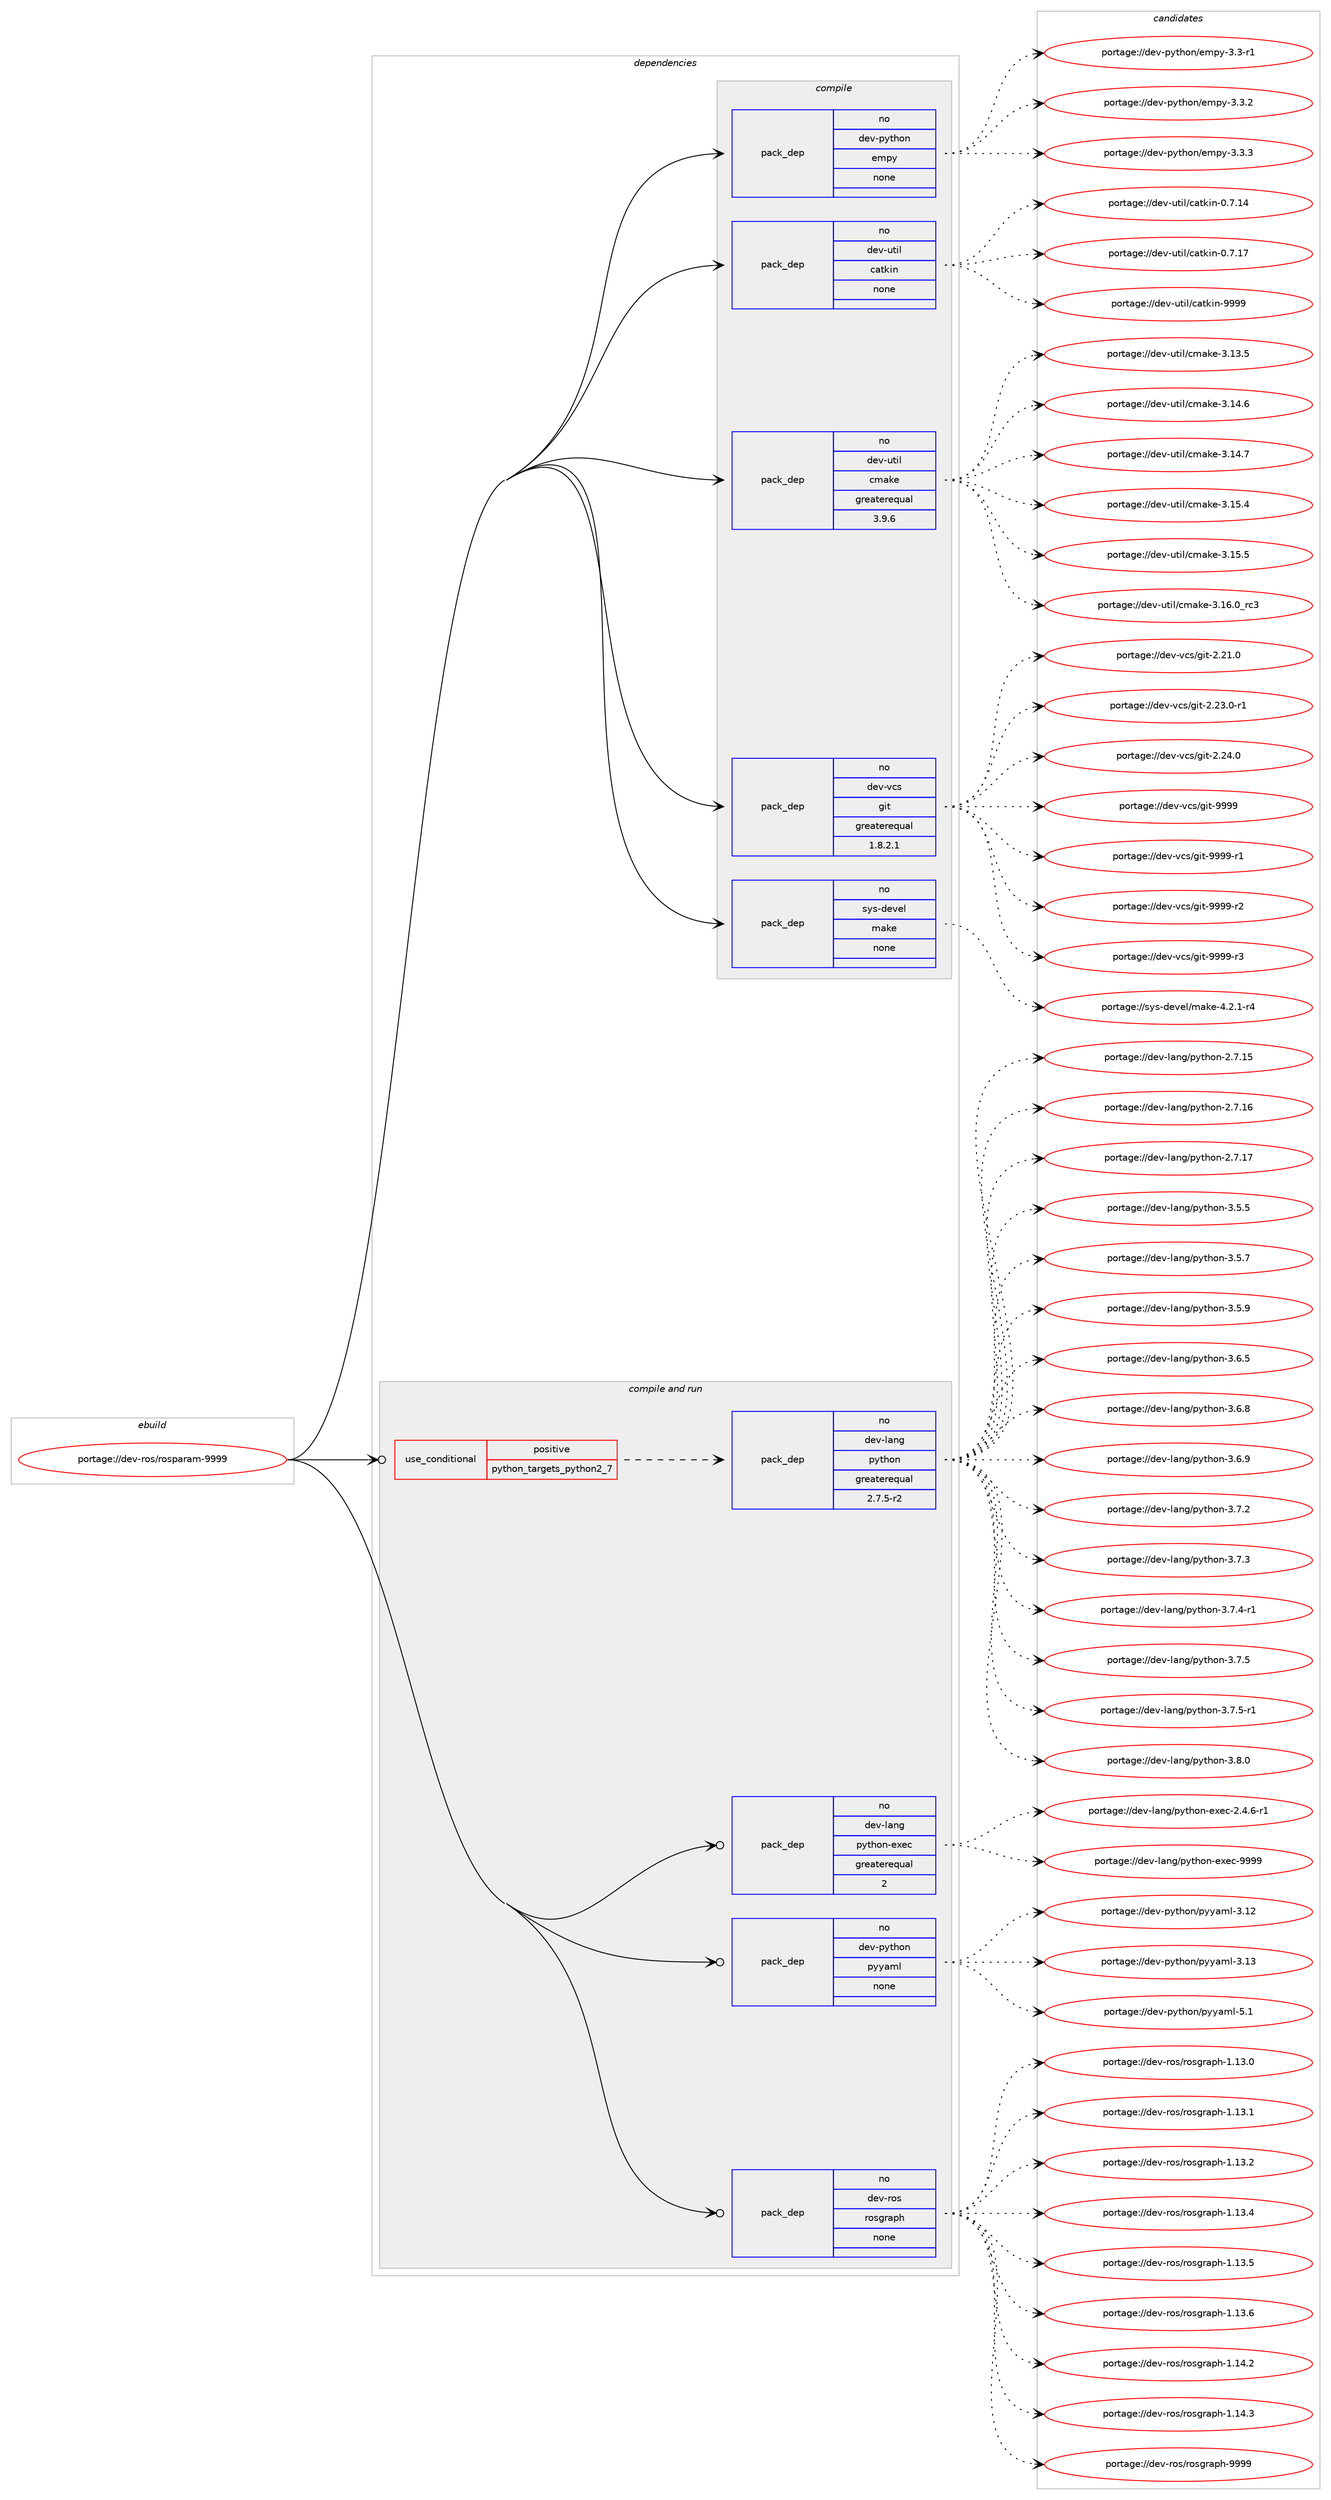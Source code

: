 digraph prolog {

# *************
# Graph options
# *************

newrank=true;
concentrate=true;
compound=true;
graph [rankdir=LR,fontname=Helvetica,fontsize=10,ranksep=1.5];#, ranksep=2.5, nodesep=0.2];
edge  [arrowhead=vee];
node  [fontname=Helvetica,fontsize=10];

# **********
# The ebuild
# **********

subgraph cluster_leftcol {
color=gray;
rank=same;
label=<<i>ebuild</i>>;
id [label="portage://dev-ros/rosparam-9999", color=red, width=4, href="../dev-ros/rosparam-9999.svg"];
}

# ****************
# The dependencies
# ****************

subgraph cluster_midcol {
color=gray;
label=<<i>dependencies</i>>;
subgraph cluster_compile {
fillcolor="#eeeeee";
style=filled;
label=<<i>compile</i>>;
subgraph pack150092 {
dependency197668 [label=<<TABLE BORDER="0" CELLBORDER="1" CELLSPACING="0" CELLPADDING="4" WIDTH="220"><TR><TD ROWSPAN="6" CELLPADDING="30">pack_dep</TD></TR><TR><TD WIDTH="110">no</TD></TR><TR><TD>dev-python</TD></TR><TR><TD>empy</TD></TR><TR><TD>none</TD></TR><TR><TD></TD></TR></TABLE>>, shape=none, color=blue];
}
id:e -> dependency197668:w [weight=20,style="solid",arrowhead="vee"];
subgraph pack150093 {
dependency197669 [label=<<TABLE BORDER="0" CELLBORDER="1" CELLSPACING="0" CELLPADDING="4" WIDTH="220"><TR><TD ROWSPAN="6" CELLPADDING="30">pack_dep</TD></TR><TR><TD WIDTH="110">no</TD></TR><TR><TD>dev-util</TD></TR><TR><TD>catkin</TD></TR><TR><TD>none</TD></TR><TR><TD></TD></TR></TABLE>>, shape=none, color=blue];
}
id:e -> dependency197669:w [weight=20,style="solid",arrowhead="vee"];
subgraph pack150094 {
dependency197670 [label=<<TABLE BORDER="0" CELLBORDER="1" CELLSPACING="0" CELLPADDING="4" WIDTH="220"><TR><TD ROWSPAN="6" CELLPADDING="30">pack_dep</TD></TR><TR><TD WIDTH="110">no</TD></TR><TR><TD>dev-util</TD></TR><TR><TD>cmake</TD></TR><TR><TD>greaterequal</TD></TR><TR><TD>3.9.6</TD></TR></TABLE>>, shape=none, color=blue];
}
id:e -> dependency197670:w [weight=20,style="solid",arrowhead="vee"];
subgraph pack150095 {
dependency197671 [label=<<TABLE BORDER="0" CELLBORDER="1" CELLSPACING="0" CELLPADDING="4" WIDTH="220"><TR><TD ROWSPAN="6" CELLPADDING="30">pack_dep</TD></TR><TR><TD WIDTH="110">no</TD></TR><TR><TD>dev-vcs</TD></TR><TR><TD>git</TD></TR><TR><TD>greaterequal</TD></TR><TR><TD>1.8.2.1</TD></TR></TABLE>>, shape=none, color=blue];
}
id:e -> dependency197671:w [weight=20,style="solid",arrowhead="vee"];
subgraph pack150096 {
dependency197672 [label=<<TABLE BORDER="0" CELLBORDER="1" CELLSPACING="0" CELLPADDING="4" WIDTH="220"><TR><TD ROWSPAN="6" CELLPADDING="30">pack_dep</TD></TR><TR><TD WIDTH="110">no</TD></TR><TR><TD>sys-devel</TD></TR><TR><TD>make</TD></TR><TR><TD>none</TD></TR><TR><TD></TD></TR></TABLE>>, shape=none, color=blue];
}
id:e -> dependency197672:w [weight=20,style="solid",arrowhead="vee"];
}
subgraph cluster_compileandrun {
fillcolor="#eeeeee";
style=filled;
label=<<i>compile and run</i>>;
subgraph cond44148 {
dependency197673 [label=<<TABLE BORDER="0" CELLBORDER="1" CELLSPACING="0" CELLPADDING="4"><TR><TD ROWSPAN="3" CELLPADDING="10">use_conditional</TD></TR><TR><TD>positive</TD></TR><TR><TD>python_targets_python2_7</TD></TR></TABLE>>, shape=none, color=red];
subgraph pack150097 {
dependency197674 [label=<<TABLE BORDER="0" CELLBORDER="1" CELLSPACING="0" CELLPADDING="4" WIDTH="220"><TR><TD ROWSPAN="6" CELLPADDING="30">pack_dep</TD></TR><TR><TD WIDTH="110">no</TD></TR><TR><TD>dev-lang</TD></TR><TR><TD>python</TD></TR><TR><TD>greaterequal</TD></TR><TR><TD>2.7.5-r2</TD></TR></TABLE>>, shape=none, color=blue];
}
dependency197673:e -> dependency197674:w [weight=20,style="dashed",arrowhead="vee"];
}
id:e -> dependency197673:w [weight=20,style="solid",arrowhead="odotvee"];
subgraph pack150098 {
dependency197675 [label=<<TABLE BORDER="0" CELLBORDER="1" CELLSPACING="0" CELLPADDING="4" WIDTH="220"><TR><TD ROWSPAN="6" CELLPADDING="30">pack_dep</TD></TR><TR><TD WIDTH="110">no</TD></TR><TR><TD>dev-lang</TD></TR><TR><TD>python-exec</TD></TR><TR><TD>greaterequal</TD></TR><TR><TD>2</TD></TR></TABLE>>, shape=none, color=blue];
}
id:e -> dependency197675:w [weight=20,style="solid",arrowhead="odotvee"];
subgraph pack150099 {
dependency197676 [label=<<TABLE BORDER="0" CELLBORDER="1" CELLSPACING="0" CELLPADDING="4" WIDTH="220"><TR><TD ROWSPAN="6" CELLPADDING="30">pack_dep</TD></TR><TR><TD WIDTH="110">no</TD></TR><TR><TD>dev-python</TD></TR><TR><TD>pyyaml</TD></TR><TR><TD>none</TD></TR><TR><TD></TD></TR></TABLE>>, shape=none, color=blue];
}
id:e -> dependency197676:w [weight=20,style="solid",arrowhead="odotvee"];
subgraph pack150100 {
dependency197677 [label=<<TABLE BORDER="0" CELLBORDER="1" CELLSPACING="0" CELLPADDING="4" WIDTH="220"><TR><TD ROWSPAN="6" CELLPADDING="30">pack_dep</TD></TR><TR><TD WIDTH="110">no</TD></TR><TR><TD>dev-ros</TD></TR><TR><TD>rosgraph</TD></TR><TR><TD>none</TD></TR><TR><TD></TD></TR></TABLE>>, shape=none, color=blue];
}
id:e -> dependency197677:w [weight=20,style="solid",arrowhead="odotvee"];
}
subgraph cluster_run {
fillcolor="#eeeeee";
style=filled;
label=<<i>run</i>>;
}
}

# **************
# The candidates
# **************

subgraph cluster_choices {
rank=same;
color=gray;
label=<<i>candidates</i>>;

subgraph choice150092 {
color=black;
nodesep=1;
choiceportage1001011184511212111610411111047101109112121455146514511449 [label="portage://dev-python/empy-3.3-r1", color=red, width=4,href="../dev-python/empy-3.3-r1.svg"];
choiceportage1001011184511212111610411111047101109112121455146514650 [label="portage://dev-python/empy-3.3.2", color=red, width=4,href="../dev-python/empy-3.3.2.svg"];
choiceportage1001011184511212111610411111047101109112121455146514651 [label="portage://dev-python/empy-3.3.3", color=red, width=4,href="../dev-python/empy-3.3.3.svg"];
dependency197668:e -> choiceportage1001011184511212111610411111047101109112121455146514511449:w [style=dotted,weight="100"];
dependency197668:e -> choiceportage1001011184511212111610411111047101109112121455146514650:w [style=dotted,weight="100"];
dependency197668:e -> choiceportage1001011184511212111610411111047101109112121455146514651:w [style=dotted,weight="100"];
}
subgraph choice150093 {
color=black;
nodesep=1;
choiceportage1001011184511711610510847999711610710511045484655464952 [label="portage://dev-util/catkin-0.7.14", color=red, width=4,href="../dev-util/catkin-0.7.14.svg"];
choiceportage1001011184511711610510847999711610710511045484655464955 [label="portage://dev-util/catkin-0.7.17", color=red, width=4,href="../dev-util/catkin-0.7.17.svg"];
choiceportage100101118451171161051084799971161071051104557575757 [label="portage://dev-util/catkin-9999", color=red, width=4,href="../dev-util/catkin-9999.svg"];
dependency197669:e -> choiceportage1001011184511711610510847999711610710511045484655464952:w [style=dotted,weight="100"];
dependency197669:e -> choiceportage1001011184511711610510847999711610710511045484655464955:w [style=dotted,weight="100"];
dependency197669:e -> choiceportage100101118451171161051084799971161071051104557575757:w [style=dotted,weight="100"];
}
subgraph choice150094 {
color=black;
nodesep=1;
choiceportage1001011184511711610510847991099710710145514649514653 [label="portage://dev-util/cmake-3.13.5", color=red, width=4,href="../dev-util/cmake-3.13.5.svg"];
choiceportage1001011184511711610510847991099710710145514649524654 [label="portage://dev-util/cmake-3.14.6", color=red, width=4,href="../dev-util/cmake-3.14.6.svg"];
choiceportage1001011184511711610510847991099710710145514649524655 [label="portage://dev-util/cmake-3.14.7", color=red, width=4,href="../dev-util/cmake-3.14.7.svg"];
choiceportage1001011184511711610510847991099710710145514649534652 [label="portage://dev-util/cmake-3.15.4", color=red, width=4,href="../dev-util/cmake-3.15.4.svg"];
choiceportage1001011184511711610510847991099710710145514649534653 [label="portage://dev-util/cmake-3.15.5", color=red, width=4,href="../dev-util/cmake-3.15.5.svg"];
choiceportage1001011184511711610510847991099710710145514649544648951149951 [label="portage://dev-util/cmake-3.16.0_rc3", color=red, width=4,href="../dev-util/cmake-3.16.0_rc3.svg"];
dependency197670:e -> choiceportage1001011184511711610510847991099710710145514649514653:w [style=dotted,weight="100"];
dependency197670:e -> choiceportage1001011184511711610510847991099710710145514649524654:w [style=dotted,weight="100"];
dependency197670:e -> choiceportage1001011184511711610510847991099710710145514649524655:w [style=dotted,weight="100"];
dependency197670:e -> choiceportage1001011184511711610510847991099710710145514649534652:w [style=dotted,weight="100"];
dependency197670:e -> choiceportage1001011184511711610510847991099710710145514649534653:w [style=dotted,weight="100"];
dependency197670:e -> choiceportage1001011184511711610510847991099710710145514649544648951149951:w [style=dotted,weight="100"];
}
subgraph choice150095 {
color=black;
nodesep=1;
choiceportage10010111845118991154710310511645504650494648 [label="portage://dev-vcs/git-2.21.0", color=red, width=4,href="../dev-vcs/git-2.21.0.svg"];
choiceportage100101118451189911547103105116455046505146484511449 [label="portage://dev-vcs/git-2.23.0-r1", color=red, width=4,href="../dev-vcs/git-2.23.0-r1.svg"];
choiceportage10010111845118991154710310511645504650524648 [label="portage://dev-vcs/git-2.24.0", color=red, width=4,href="../dev-vcs/git-2.24.0.svg"];
choiceportage1001011184511899115471031051164557575757 [label="portage://dev-vcs/git-9999", color=red, width=4,href="../dev-vcs/git-9999.svg"];
choiceportage10010111845118991154710310511645575757574511449 [label="portage://dev-vcs/git-9999-r1", color=red, width=4,href="../dev-vcs/git-9999-r1.svg"];
choiceportage10010111845118991154710310511645575757574511450 [label="portage://dev-vcs/git-9999-r2", color=red, width=4,href="../dev-vcs/git-9999-r2.svg"];
choiceportage10010111845118991154710310511645575757574511451 [label="portage://dev-vcs/git-9999-r3", color=red, width=4,href="../dev-vcs/git-9999-r3.svg"];
dependency197671:e -> choiceportage10010111845118991154710310511645504650494648:w [style=dotted,weight="100"];
dependency197671:e -> choiceportage100101118451189911547103105116455046505146484511449:w [style=dotted,weight="100"];
dependency197671:e -> choiceportage10010111845118991154710310511645504650524648:w [style=dotted,weight="100"];
dependency197671:e -> choiceportage1001011184511899115471031051164557575757:w [style=dotted,weight="100"];
dependency197671:e -> choiceportage10010111845118991154710310511645575757574511449:w [style=dotted,weight="100"];
dependency197671:e -> choiceportage10010111845118991154710310511645575757574511450:w [style=dotted,weight="100"];
dependency197671:e -> choiceportage10010111845118991154710310511645575757574511451:w [style=dotted,weight="100"];
}
subgraph choice150096 {
color=black;
nodesep=1;
choiceportage1151211154510010111810110847109971071014552465046494511452 [label="portage://sys-devel/make-4.2.1-r4", color=red, width=4,href="../sys-devel/make-4.2.1-r4.svg"];
dependency197672:e -> choiceportage1151211154510010111810110847109971071014552465046494511452:w [style=dotted,weight="100"];
}
subgraph choice150097 {
color=black;
nodesep=1;
choiceportage10010111845108971101034711212111610411111045504655464953 [label="portage://dev-lang/python-2.7.15", color=red, width=4,href="../dev-lang/python-2.7.15.svg"];
choiceportage10010111845108971101034711212111610411111045504655464954 [label="portage://dev-lang/python-2.7.16", color=red, width=4,href="../dev-lang/python-2.7.16.svg"];
choiceportage10010111845108971101034711212111610411111045504655464955 [label="portage://dev-lang/python-2.7.17", color=red, width=4,href="../dev-lang/python-2.7.17.svg"];
choiceportage100101118451089711010347112121116104111110455146534653 [label="portage://dev-lang/python-3.5.5", color=red, width=4,href="../dev-lang/python-3.5.5.svg"];
choiceportage100101118451089711010347112121116104111110455146534655 [label="portage://dev-lang/python-3.5.7", color=red, width=4,href="../dev-lang/python-3.5.7.svg"];
choiceportage100101118451089711010347112121116104111110455146534657 [label="portage://dev-lang/python-3.5.9", color=red, width=4,href="../dev-lang/python-3.5.9.svg"];
choiceportage100101118451089711010347112121116104111110455146544653 [label="portage://dev-lang/python-3.6.5", color=red, width=4,href="../dev-lang/python-3.6.5.svg"];
choiceportage100101118451089711010347112121116104111110455146544656 [label="portage://dev-lang/python-3.6.8", color=red, width=4,href="../dev-lang/python-3.6.8.svg"];
choiceportage100101118451089711010347112121116104111110455146544657 [label="portage://dev-lang/python-3.6.9", color=red, width=4,href="../dev-lang/python-3.6.9.svg"];
choiceportage100101118451089711010347112121116104111110455146554650 [label="portage://dev-lang/python-3.7.2", color=red, width=4,href="../dev-lang/python-3.7.2.svg"];
choiceportage100101118451089711010347112121116104111110455146554651 [label="portage://dev-lang/python-3.7.3", color=red, width=4,href="../dev-lang/python-3.7.3.svg"];
choiceportage1001011184510897110103471121211161041111104551465546524511449 [label="portage://dev-lang/python-3.7.4-r1", color=red, width=4,href="../dev-lang/python-3.7.4-r1.svg"];
choiceportage100101118451089711010347112121116104111110455146554653 [label="portage://dev-lang/python-3.7.5", color=red, width=4,href="../dev-lang/python-3.7.5.svg"];
choiceportage1001011184510897110103471121211161041111104551465546534511449 [label="portage://dev-lang/python-3.7.5-r1", color=red, width=4,href="../dev-lang/python-3.7.5-r1.svg"];
choiceportage100101118451089711010347112121116104111110455146564648 [label="portage://dev-lang/python-3.8.0", color=red, width=4,href="../dev-lang/python-3.8.0.svg"];
dependency197674:e -> choiceportage10010111845108971101034711212111610411111045504655464953:w [style=dotted,weight="100"];
dependency197674:e -> choiceportage10010111845108971101034711212111610411111045504655464954:w [style=dotted,weight="100"];
dependency197674:e -> choiceportage10010111845108971101034711212111610411111045504655464955:w [style=dotted,weight="100"];
dependency197674:e -> choiceportage100101118451089711010347112121116104111110455146534653:w [style=dotted,weight="100"];
dependency197674:e -> choiceportage100101118451089711010347112121116104111110455146534655:w [style=dotted,weight="100"];
dependency197674:e -> choiceportage100101118451089711010347112121116104111110455146534657:w [style=dotted,weight="100"];
dependency197674:e -> choiceportage100101118451089711010347112121116104111110455146544653:w [style=dotted,weight="100"];
dependency197674:e -> choiceportage100101118451089711010347112121116104111110455146544656:w [style=dotted,weight="100"];
dependency197674:e -> choiceportage100101118451089711010347112121116104111110455146544657:w [style=dotted,weight="100"];
dependency197674:e -> choiceportage100101118451089711010347112121116104111110455146554650:w [style=dotted,weight="100"];
dependency197674:e -> choiceportage100101118451089711010347112121116104111110455146554651:w [style=dotted,weight="100"];
dependency197674:e -> choiceportage1001011184510897110103471121211161041111104551465546524511449:w [style=dotted,weight="100"];
dependency197674:e -> choiceportage100101118451089711010347112121116104111110455146554653:w [style=dotted,weight="100"];
dependency197674:e -> choiceportage1001011184510897110103471121211161041111104551465546534511449:w [style=dotted,weight="100"];
dependency197674:e -> choiceportage100101118451089711010347112121116104111110455146564648:w [style=dotted,weight="100"];
}
subgraph choice150098 {
color=black;
nodesep=1;
choiceportage10010111845108971101034711212111610411111045101120101994550465246544511449 [label="portage://dev-lang/python-exec-2.4.6-r1", color=red, width=4,href="../dev-lang/python-exec-2.4.6-r1.svg"];
choiceportage10010111845108971101034711212111610411111045101120101994557575757 [label="portage://dev-lang/python-exec-9999", color=red, width=4,href="../dev-lang/python-exec-9999.svg"];
dependency197675:e -> choiceportage10010111845108971101034711212111610411111045101120101994550465246544511449:w [style=dotted,weight="100"];
dependency197675:e -> choiceportage10010111845108971101034711212111610411111045101120101994557575757:w [style=dotted,weight="100"];
}
subgraph choice150099 {
color=black;
nodesep=1;
choiceportage1001011184511212111610411111047112121121971091084551464950 [label="portage://dev-python/pyyaml-3.12", color=red, width=4,href="../dev-python/pyyaml-3.12.svg"];
choiceportage1001011184511212111610411111047112121121971091084551464951 [label="portage://dev-python/pyyaml-3.13", color=red, width=4,href="../dev-python/pyyaml-3.13.svg"];
choiceportage10010111845112121116104111110471121211219710910845534649 [label="portage://dev-python/pyyaml-5.1", color=red, width=4,href="../dev-python/pyyaml-5.1.svg"];
dependency197676:e -> choiceportage1001011184511212111610411111047112121121971091084551464950:w [style=dotted,weight="100"];
dependency197676:e -> choiceportage1001011184511212111610411111047112121121971091084551464951:w [style=dotted,weight="100"];
dependency197676:e -> choiceportage10010111845112121116104111110471121211219710910845534649:w [style=dotted,weight="100"];
}
subgraph choice150100 {
color=black;
nodesep=1;
choiceportage10010111845114111115471141111151031149711210445494649514648 [label="portage://dev-ros/rosgraph-1.13.0", color=red, width=4,href="../dev-ros/rosgraph-1.13.0.svg"];
choiceportage10010111845114111115471141111151031149711210445494649514649 [label="portage://dev-ros/rosgraph-1.13.1", color=red, width=4,href="../dev-ros/rosgraph-1.13.1.svg"];
choiceportage10010111845114111115471141111151031149711210445494649514650 [label="portage://dev-ros/rosgraph-1.13.2", color=red, width=4,href="../dev-ros/rosgraph-1.13.2.svg"];
choiceportage10010111845114111115471141111151031149711210445494649514652 [label="portage://dev-ros/rosgraph-1.13.4", color=red, width=4,href="../dev-ros/rosgraph-1.13.4.svg"];
choiceportage10010111845114111115471141111151031149711210445494649514653 [label="portage://dev-ros/rosgraph-1.13.5", color=red, width=4,href="../dev-ros/rosgraph-1.13.5.svg"];
choiceportage10010111845114111115471141111151031149711210445494649514654 [label="portage://dev-ros/rosgraph-1.13.6", color=red, width=4,href="../dev-ros/rosgraph-1.13.6.svg"];
choiceportage10010111845114111115471141111151031149711210445494649524650 [label="portage://dev-ros/rosgraph-1.14.2", color=red, width=4,href="../dev-ros/rosgraph-1.14.2.svg"];
choiceportage10010111845114111115471141111151031149711210445494649524651 [label="portage://dev-ros/rosgraph-1.14.3", color=red, width=4,href="../dev-ros/rosgraph-1.14.3.svg"];
choiceportage1001011184511411111547114111115103114971121044557575757 [label="portage://dev-ros/rosgraph-9999", color=red, width=4,href="../dev-ros/rosgraph-9999.svg"];
dependency197677:e -> choiceportage10010111845114111115471141111151031149711210445494649514648:w [style=dotted,weight="100"];
dependency197677:e -> choiceportage10010111845114111115471141111151031149711210445494649514649:w [style=dotted,weight="100"];
dependency197677:e -> choiceportage10010111845114111115471141111151031149711210445494649514650:w [style=dotted,weight="100"];
dependency197677:e -> choiceportage10010111845114111115471141111151031149711210445494649514652:w [style=dotted,weight="100"];
dependency197677:e -> choiceportage10010111845114111115471141111151031149711210445494649514653:w [style=dotted,weight="100"];
dependency197677:e -> choiceportage10010111845114111115471141111151031149711210445494649514654:w [style=dotted,weight="100"];
dependency197677:e -> choiceportage10010111845114111115471141111151031149711210445494649524650:w [style=dotted,weight="100"];
dependency197677:e -> choiceportage10010111845114111115471141111151031149711210445494649524651:w [style=dotted,weight="100"];
dependency197677:e -> choiceportage1001011184511411111547114111115103114971121044557575757:w [style=dotted,weight="100"];
}
}

}

